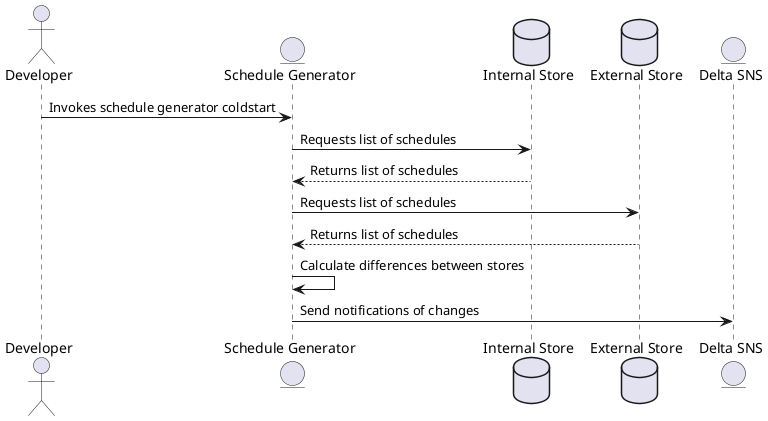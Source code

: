 @startuml Final Coldstart
actor Developer as dev
entity "Schedule Generator" as sg
database "Internal Store" as sm
database "External Store" as bsd
entity "Delta SNS" as sns

dev -> sg : Invokes schedule generator coldstart
sg -> sm  : Requests list of schedules
sg <-- sm : Returns list of schedules
sg -> bsd  : Requests list of schedules
sg <-- bsd : Returns list of schedules
sg -> sg : Calculate differences between stores
sg -> sns : Send notifications of changes

@enduml
